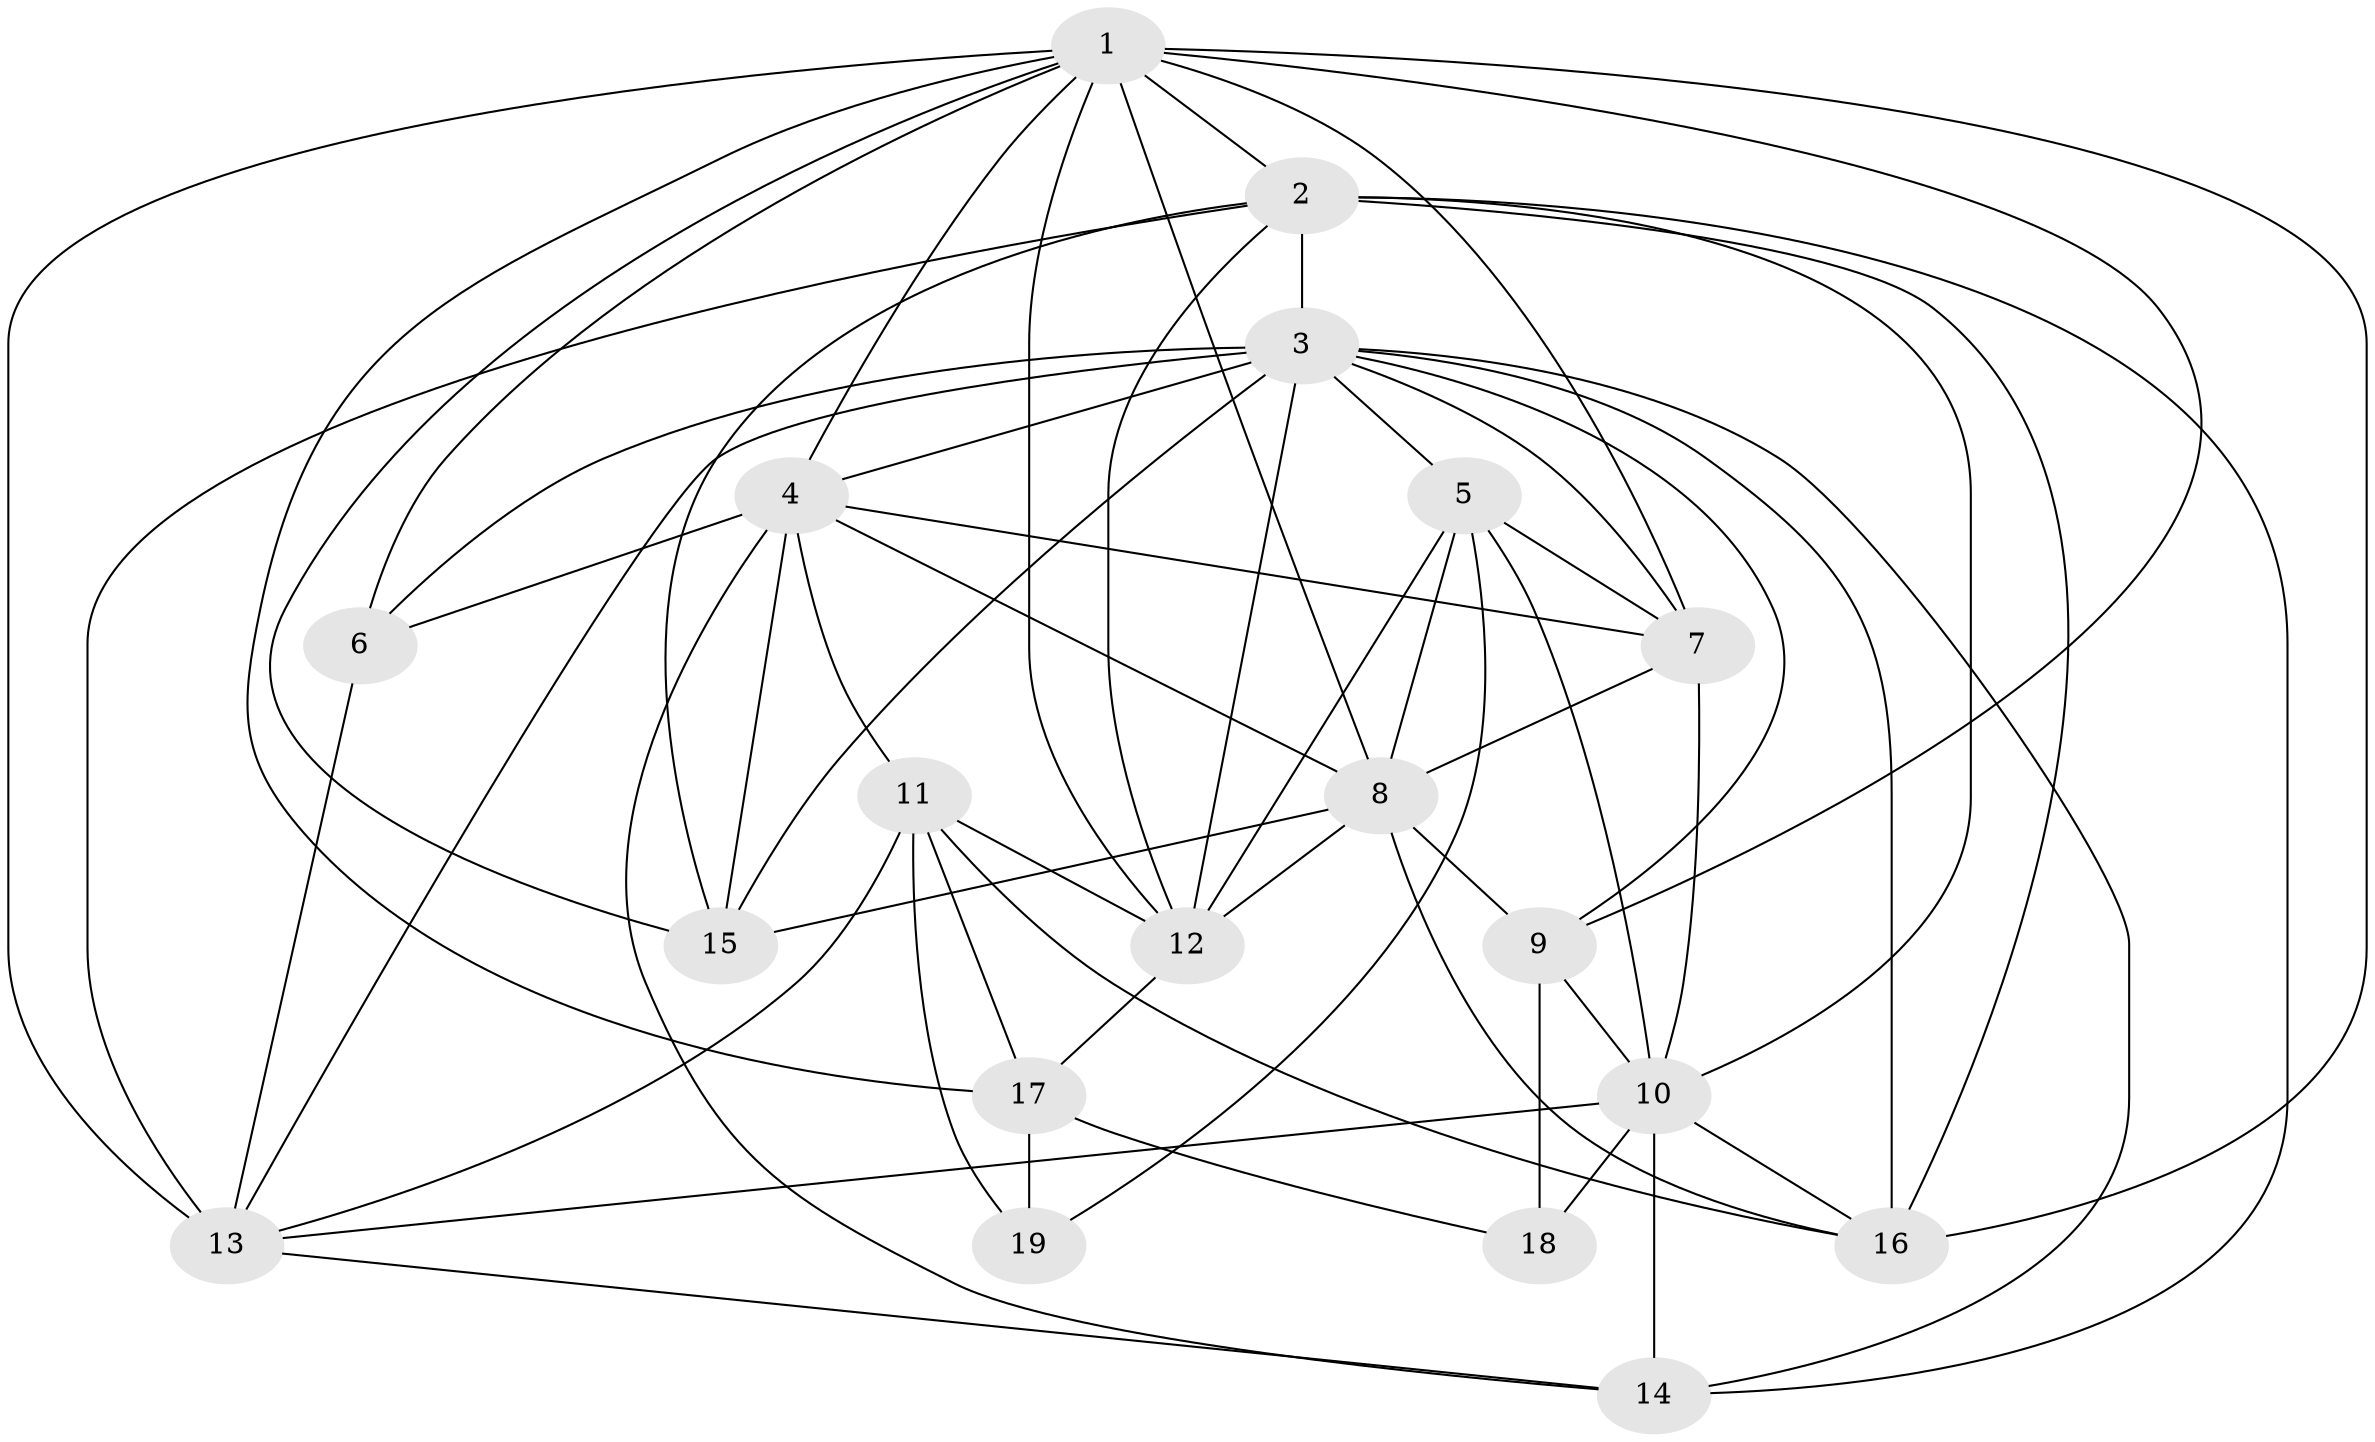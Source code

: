 // original degree distribution, {6: 0.1746031746031746, 2: 0.12698412698412698, 3: 0.30158730158730157, 4: 0.2222222222222222, 5: 0.15873015873015872, 7: 0.015873015873015872}
// Generated by graph-tools (version 1.1) at 2025/50/03/04/25 22:50:54]
// undirected, 19 vertices, 61 edges
graph export_dot {
  node [color=gray90,style=filled];
  1;
  2;
  3;
  4;
  5;
  6;
  7;
  8;
  9;
  10;
  11;
  12;
  13;
  14;
  15;
  16;
  17;
  18;
  19;
  1 -- 2 [weight=2.0];
  1 -- 4 [weight=1.0];
  1 -- 6 [weight=1.0];
  1 -- 7 [weight=1.0];
  1 -- 8 [weight=1.0];
  1 -- 9 [weight=1.0];
  1 -- 12 [weight=2.0];
  1 -- 13 [weight=1.0];
  1 -- 15 [weight=1.0];
  1 -- 16 [weight=2.0];
  1 -- 17 [weight=1.0];
  2 -- 3 [weight=3.0];
  2 -- 10 [weight=2.0];
  2 -- 12 [weight=1.0];
  2 -- 13 [weight=2.0];
  2 -- 14 [weight=1.0];
  2 -- 15 [weight=1.0];
  2 -- 16 [weight=1.0];
  3 -- 4 [weight=3.0];
  3 -- 5 [weight=1.0];
  3 -- 6 [weight=1.0];
  3 -- 7 [weight=1.0];
  3 -- 9 [weight=1.0];
  3 -- 12 [weight=2.0];
  3 -- 13 [weight=1.0];
  3 -- 14 [weight=1.0];
  3 -- 15 [weight=1.0];
  3 -- 16 [weight=2.0];
  4 -- 6 [weight=2.0];
  4 -- 7 [weight=1.0];
  4 -- 8 [weight=1.0];
  4 -- 11 [weight=2.0];
  4 -- 14 [weight=1.0];
  4 -- 15 [weight=1.0];
  5 -- 7 [weight=1.0];
  5 -- 8 [weight=1.0];
  5 -- 10 [weight=1.0];
  5 -- 12 [weight=1.0];
  5 -- 19 [weight=1.0];
  6 -- 13 [weight=1.0];
  7 -- 8 [weight=1.0];
  7 -- 10 [weight=2.0];
  8 -- 9 [weight=2.0];
  8 -- 12 [weight=1.0];
  8 -- 15 [weight=1.0];
  8 -- 16 [weight=1.0];
  9 -- 10 [weight=3.0];
  9 -- 18 [weight=1.0];
  10 -- 13 [weight=1.0];
  10 -- 14 [weight=1.0];
  10 -- 16 [weight=1.0];
  10 -- 18 [weight=1.0];
  11 -- 12 [weight=1.0];
  11 -- 13 [weight=1.0];
  11 -- 16 [weight=1.0];
  11 -- 17 [weight=2.0];
  11 -- 19 [weight=1.0];
  12 -- 17 [weight=1.0];
  13 -- 14 [weight=1.0];
  17 -- 18 [weight=1.0];
  17 -- 19 [weight=1.0];
}
